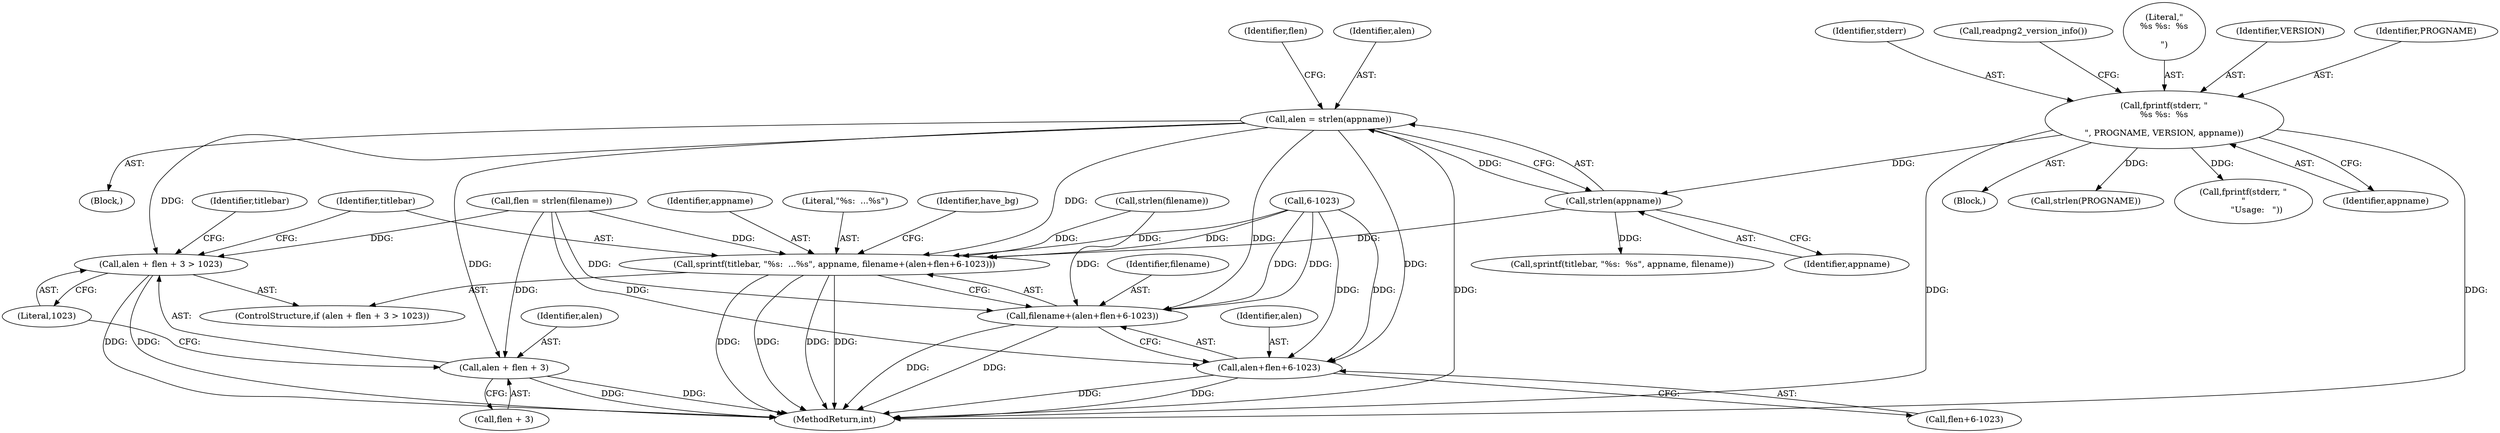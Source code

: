 digraph "0_Android_9d4853418ab2f754c2b63e091c29c5529b8b86ca_8@API" {
"1000622" [label="(Call,alen = strlen(appname))"];
"1000624" [label="(Call,strlen(appname))"];
"1000508" [label="(Call,fprintf(stderr, \"\n%s %s:  %s\n\n\", PROGNAME, VERSION, appname))"];
"1000631" [label="(Call,alen + flen + 3 > 1023)"];
"1000632" [label="(Call,alen + flen + 3)"];
"1000638" [label="(Call,sprintf(titlebar, \"%s:  ...%s\", appname, filename+(alen+flen+6-1023)))"];
"1000642" [label="(Call,filename+(alen+flen+6-1023))"];
"1000644" [label="(Call,alen+flen+6-1023)"];
"1000642" [label="(Call,filename+(alen+flen+6-1023))"];
"1000641" [label="(Identifier,appname)"];
"1000638" [label="(Call,sprintf(titlebar, \"%s:  ...%s\", appname, filename+(alen+flen+6-1023)))"];
"1000658" [label="(Identifier,have_bg)"];
"1000627" [label="(Identifier,flen)"];
"1000514" [label="(Call,readpng2_version_info())"];
"1000626" [label="(Call,flen = strlen(filename))"];
"1000623" [label="(Identifier,alen)"];
"1000639" [label="(Identifier,titlebar)"];
"1000510" [label="(Literal,\"\n%s %s:  %s\n\n\")"];
"1000625" [label="(Identifier,appname)"];
"1000644" [label="(Call,alen+flen+6-1023)"];
"1000513" [label="(Identifier,appname)"];
"1000637" [label="(Literal,1023)"];
"1000643" [label="(Identifier,filename)"];
"1001099" [label="(MethodReturn,int)"];
"1000512" [label="(Identifier,VERSION)"];
"1000507" [label="(Block,)"];
"1000645" [label="(Identifier,alen)"];
"1000622" [label="(Call,alen = strlen(appname))"];
"1000653" [label="(Identifier,titlebar)"];
"1000640" [label="(Literal,\"%s:  ...%s\")"];
"1000147" [label="(Block,)"];
"1000511" [label="(Identifier,PROGNAME)"];
"1000652" [label="(Call,sprintf(titlebar, \"%s:  %s\", appname, filename))"];
"1000646" [label="(Call,flen+6-1023)"];
"1000508" [label="(Call,fprintf(stderr, \"\n%s %s:  %s\n\n\", PROGNAME, VERSION, appname))"];
"1000630" [label="(ControlStructure,if (alen + flen + 3 > 1023))"];
"1000509" [label="(Identifier,stderr)"];
"1000648" [label="(Call,6-1023)"];
"1000632" [label="(Call,alen + flen + 3)"];
"1000524" [label="(Call,strlen(PROGNAME))"];
"1000624" [label="(Call,strlen(appname))"];
"1000633" [label="(Identifier,alen)"];
"1000515" [label="(Call,fprintf(stderr, \"\n\"\n          \"Usage:   \"))"];
"1000634" [label="(Call,flen + 3)"];
"1000631" [label="(Call,alen + flen + 3 > 1023)"];
"1000628" [label="(Call,strlen(filename))"];
"1000622" -> "1000147"  [label="AST: "];
"1000622" -> "1000624"  [label="CFG: "];
"1000623" -> "1000622"  [label="AST: "];
"1000624" -> "1000622"  [label="AST: "];
"1000627" -> "1000622"  [label="CFG: "];
"1000622" -> "1001099"  [label="DDG: "];
"1000624" -> "1000622"  [label="DDG: "];
"1000622" -> "1000631"  [label="DDG: "];
"1000622" -> "1000632"  [label="DDG: "];
"1000622" -> "1000638"  [label="DDG: "];
"1000622" -> "1000642"  [label="DDG: "];
"1000622" -> "1000644"  [label="DDG: "];
"1000624" -> "1000625"  [label="CFG: "];
"1000625" -> "1000624"  [label="AST: "];
"1000508" -> "1000624"  [label="DDG: "];
"1000624" -> "1000638"  [label="DDG: "];
"1000624" -> "1000652"  [label="DDG: "];
"1000508" -> "1000507"  [label="AST: "];
"1000508" -> "1000513"  [label="CFG: "];
"1000509" -> "1000508"  [label="AST: "];
"1000510" -> "1000508"  [label="AST: "];
"1000511" -> "1000508"  [label="AST: "];
"1000512" -> "1000508"  [label="AST: "];
"1000513" -> "1000508"  [label="AST: "];
"1000514" -> "1000508"  [label="CFG: "];
"1000508" -> "1001099"  [label="DDG: "];
"1000508" -> "1001099"  [label="DDG: "];
"1000508" -> "1000515"  [label="DDG: "];
"1000508" -> "1000524"  [label="DDG: "];
"1000631" -> "1000630"  [label="AST: "];
"1000631" -> "1000637"  [label="CFG: "];
"1000632" -> "1000631"  [label="AST: "];
"1000637" -> "1000631"  [label="AST: "];
"1000639" -> "1000631"  [label="CFG: "];
"1000653" -> "1000631"  [label="CFG: "];
"1000631" -> "1001099"  [label="DDG: "];
"1000631" -> "1001099"  [label="DDG: "];
"1000626" -> "1000631"  [label="DDG: "];
"1000632" -> "1000634"  [label="CFG: "];
"1000633" -> "1000632"  [label="AST: "];
"1000634" -> "1000632"  [label="AST: "];
"1000637" -> "1000632"  [label="CFG: "];
"1000632" -> "1001099"  [label="DDG: "];
"1000632" -> "1001099"  [label="DDG: "];
"1000626" -> "1000632"  [label="DDG: "];
"1000638" -> "1000630"  [label="AST: "];
"1000638" -> "1000642"  [label="CFG: "];
"1000639" -> "1000638"  [label="AST: "];
"1000640" -> "1000638"  [label="AST: "];
"1000641" -> "1000638"  [label="AST: "];
"1000642" -> "1000638"  [label="AST: "];
"1000658" -> "1000638"  [label="CFG: "];
"1000638" -> "1001099"  [label="DDG: "];
"1000638" -> "1001099"  [label="DDG: "];
"1000638" -> "1001099"  [label="DDG: "];
"1000638" -> "1001099"  [label="DDG: "];
"1000628" -> "1000638"  [label="DDG: "];
"1000626" -> "1000638"  [label="DDG: "];
"1000648" -> "1000638"  [label="DDG: "];
"1000648" -> "1000638"  [label="DDG: "];
"1000642" -> "1000644"  [label="CFG: "];
"1000643" -> "1000642"  [label="AST: "];
"1000644" -> "1000642"  [label="AST: "];
"1000642" -> "1001099"  [label="DDG: "];
"1000642" -> "1001099"  [label="DDG: "];
"1000628" -> "1000642"  [label="DDG: "];
"1000626" -> "1000642"  [label="DDG: "];
"1000648" -> "1000642"  [label="DDG: "];
"1000648" -> "1000642"  [label="DDG: "];
"1000644" -> "1000646"  [label="CFG: "];
"1000645" -> "1000644"  [label="AST: "];
"1000646" -> "1000644"  [label="AST: "];
"1000644" -> "1001099"  [label="DDG: "];
"1000644" -> "1001099"  [label="DDG: "];
"1000626" -> "1000644"  [label="DDG: "];
"1000648" -> "1000644"  [label="DDG: "];
"1000648" -> "1000644"  [label="DDG: "];
}
